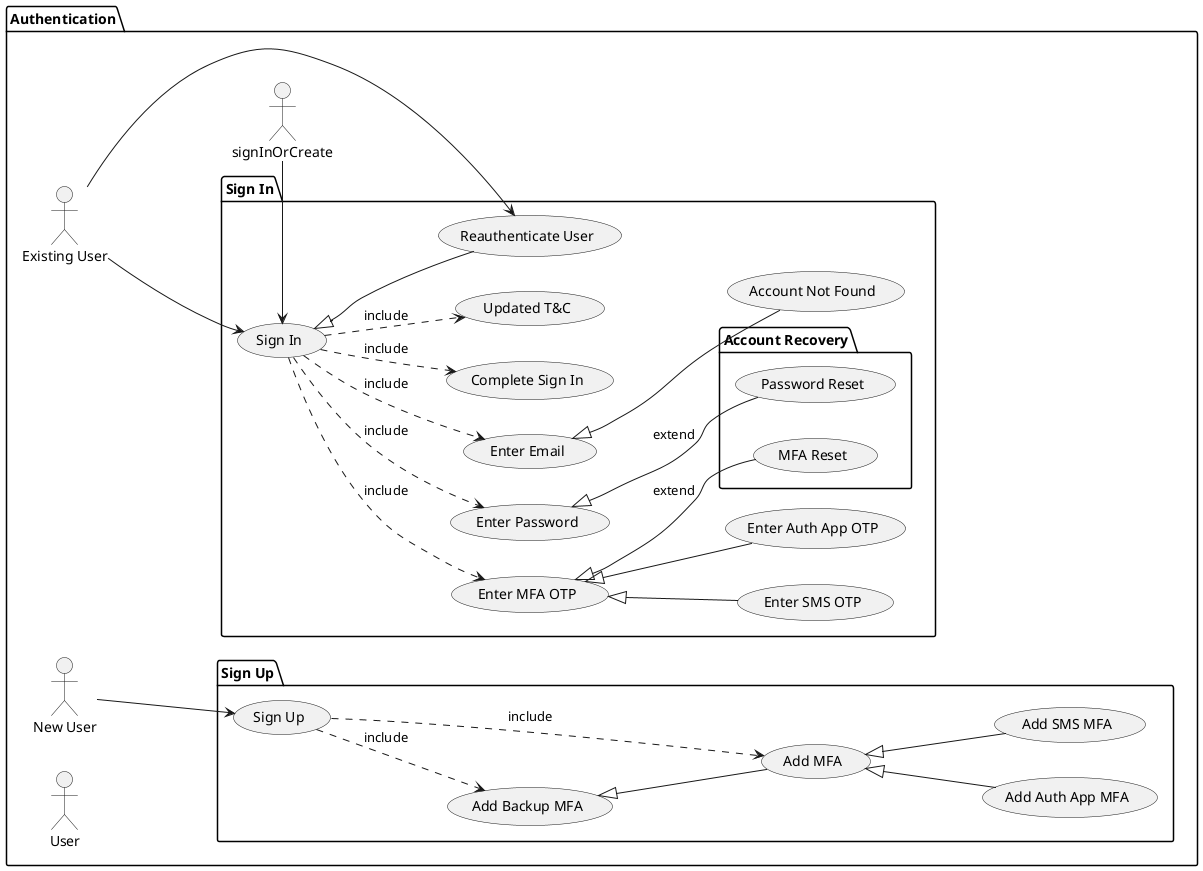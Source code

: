 @startuml Authentication

left to right direction

package Authentication {
    actor "Existing User" as existingUser
    actor "New User" as newuser
    actor "User" as user


    package "Sign Up" {
        usecase "Sign Up" as signUp
        together {

            usecase "Add MFA" as addMFA


        }
        usecase "Add Auth App MFA" as addAuthAppMFA
        usecase "Add SMS MFA" as addSMSMFA
        usecase "Add Backup MFA" as addBackupMFA


        signUp .-> addMFA : include
        signUp .-> addBackupMFA : include
        addMFA <|-- addSMSMFA
        addMFA <|-- addAuthAppMFA
        addBackupMFA <|-- addMFA
    }


    newuser ---> signUp


    package "Sign In" {
        usecase "Sign In" as signIn
        usecase "Reauthenticate User" as reauthenticateUser
        together {
            usecase "Complete Sign In" as completeSignIn
            usecase "Updated T&C" as updatedTermsAndConditions
            usecase "Enter MFA OTP" as enterMFAOTP
            usecase "Enter Password" as enterPassword
            usecase "Enter Email" as enterEmail
        }
        usecase "Account Not Found" as accountNotFound
        usecase "Enter SMS OTP" as enterSMSOTP
        usecase "Enter Auth App OTP" as enterAuthAppOTP

        signIn .-> enterMFAOTP : include
        signIn .-> enterPassword : include
        signIn .-> enterEmail : include
        signIn .-> updatedTermsAndConditions : include
        signIn .-> completeSignIn : include
        enterEmail <|-- accountNotFound
        enterMFAOTP <|-- enterSMSOTP
        enterMFAOTP <|-- enterAuthAppOTP
        signIn <|-- reauthenticateUser

        package "Account Recovery" {
            usecase "MFA Reset" as mfaReset
            usecase "Password Reset" as passwordReset
        }
        enterPassword <|-- passwordReset  : extend
        enterMFAOTP <|-- mfaReset : extend
    }
    existingUser ---> signIn
    signInOrCreate -> signIn
    existingUser -> reauthenticateUser
}
@enduml
